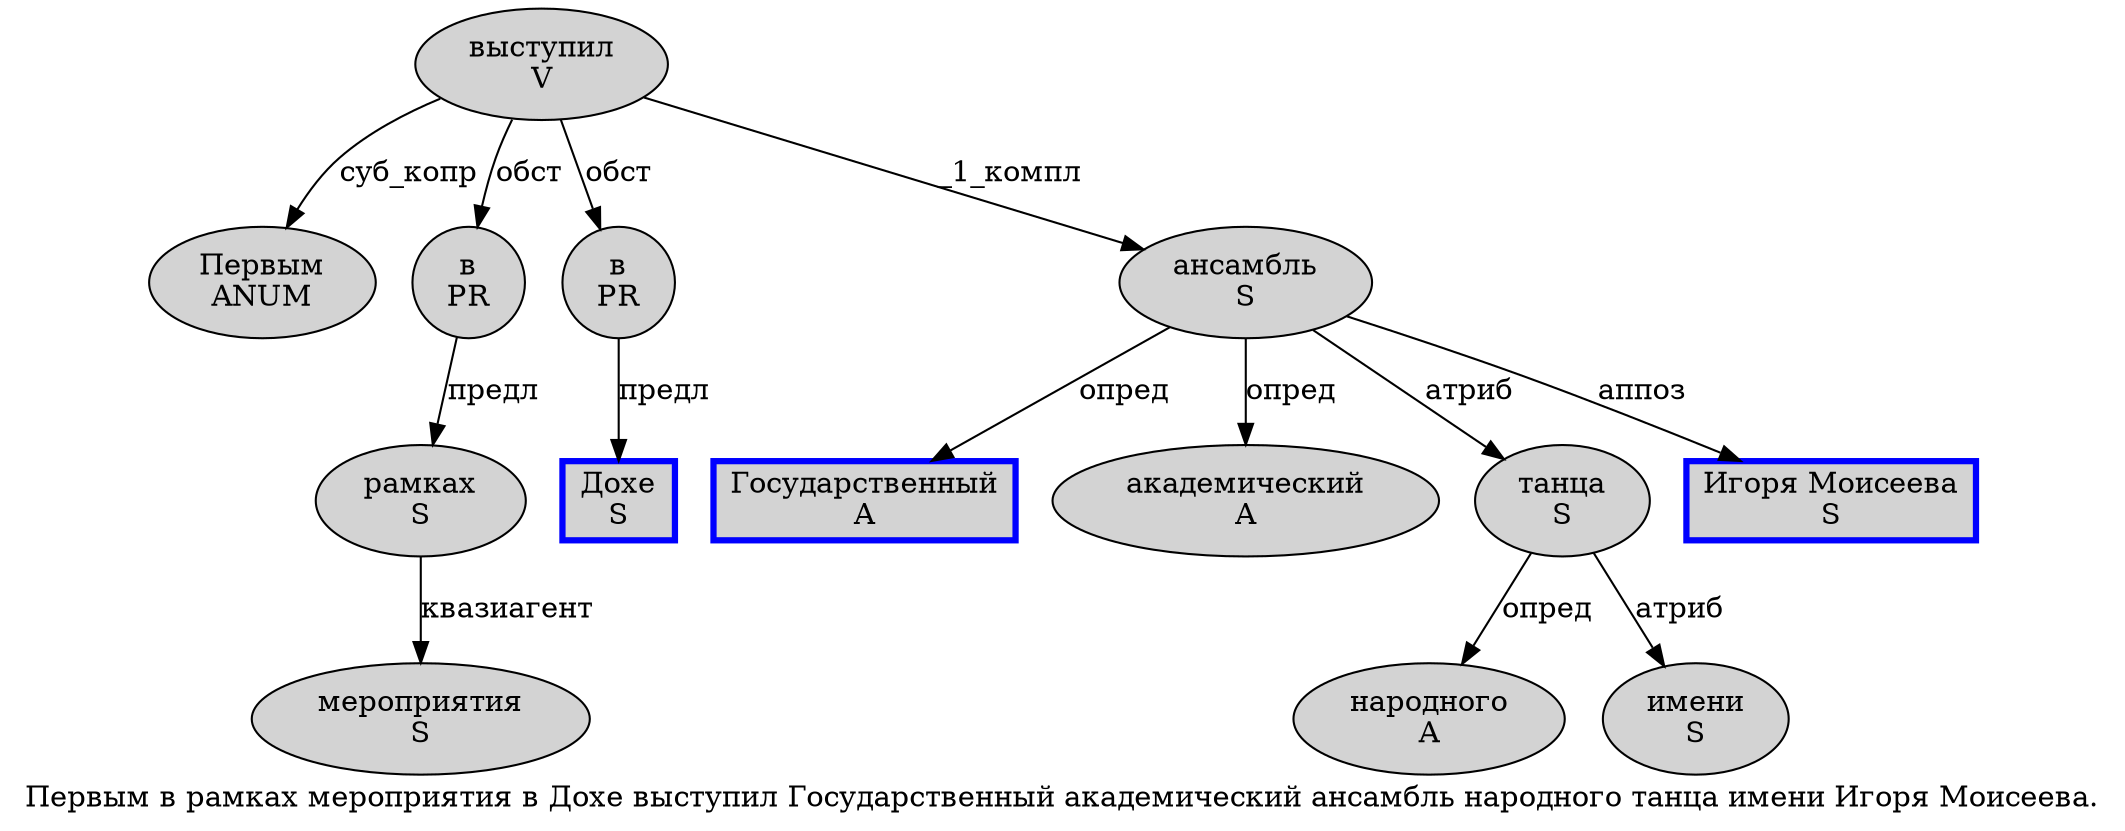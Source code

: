 digraph SENTENCE_291 {
	graph [label="Первым в рамках мероприятия в Дохе выступил Государственный академический ансамбль народного танца имени Игоря Моисеева."]
	node [style=filled]
		0 [label="Первым
ANUM" color="" fillcolor=lightgray penwidth=1 shape=ellipse]
		1 [label="в
PR" color="" fillcolor=lightgray penwidth=1 shape=ellipse]
		2 [label="рамках
S" color="" fillcolor=lightgray penwidth=1 shape=ellipse]
		3 [label="мероприятия
S" color="" fillcolor=lightgray penwidth=1 shape=ellipse]
		4 [label="в
PR" color="" fillcolor=lightgray penwidth=1 shape=ellipse]
		5 [label="Дохе
S" color=blue fillcolor=lightgray penwidth=3 shape=box]
		6 [label="выступил
V" color="" fillcolor=lightgray penwidth=1 shape=ellipse]
		7 [label="Государственный
A" color=blue fillcolor=lightgray penwidth=3 shape=box]
		8 [label="академический
A" color="" fillcolor=lightgray penwidth=1 shape=ellipse]
		9 [label="ансамбль
S" color="" fillcolor=lightgray penwidth=1 shape=ellipse]
		10 [label="народного
A" color="" fillcolor=lightgray penwidth=1 shape=ellipse]
		11 [label="танца
S" color="" fillcolor=lightgray penwidth=1 shape=ellipse]
		12 [label="имени
S" color="" fillcolor=lightgray penwidth=1 shape=ellipse]
		13 [label="Игоря Моисеева
S" color=blue fillcolor=lightgray penwidth=3 shape=box]
			11 -> 10 [label="опред"]
			11 -> 12 [label="атриб"]
			1 -> 2 [label="предл"]
			2 -> 3 [label="квазиагент"]
			4 -> 5 [label="предл"]
			6 -> 0 [label="суб_копр"]
			6 -> 1 [label="обст"]
			6 -> 4 [label="обст"]
			6 -> 9 [label="_1_компл"]
			9 -> 7 [label="опред"]
			9 -> 8 [label="опред"]
			9 -> 11 [label="атриб"]
			9 -> 13 [label="аппоз"]
}